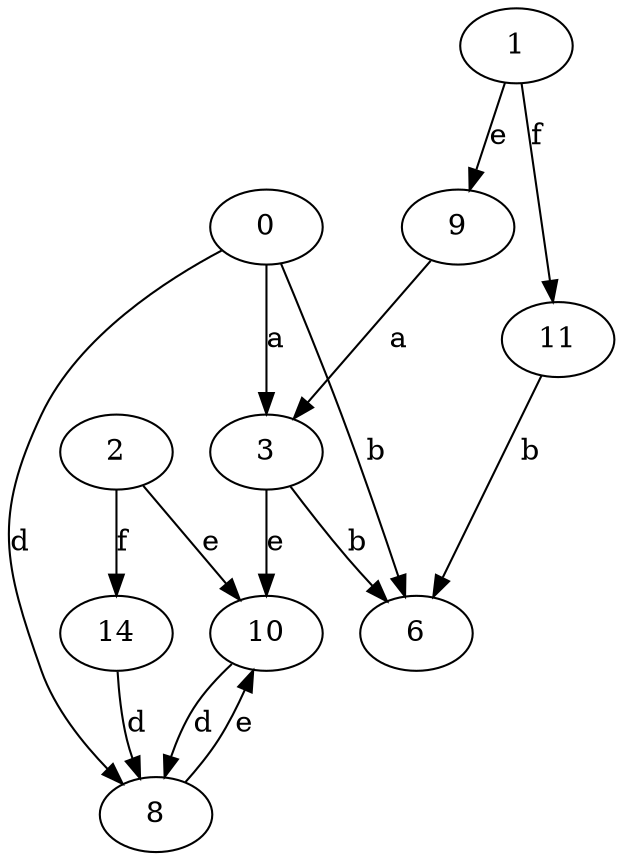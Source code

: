 strict digraph  {
2;
3;
6;
8;
9;
10;
11;
14;
0;
1;
2 -> 10  [label=e];
2 -> 14  [label=f];
3 -> 6  [label=b];
3 -> 10  [label=e];
8 -> 10  [label=e];
9 -> 3  [label=a];
10 -> 8  [label=d];
11 -> 6  [label=b];
14 -> 8  [label=d];
0 -> 3  [label=a];
0 -> 6  [label=b];
0 -> 8  [label=d];
1 -> 9  [label=e];
1 -> 11  [label=f];
}
